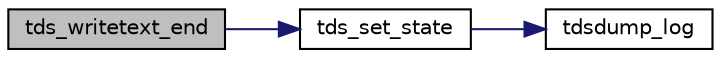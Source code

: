 digraph "tds_writetext_end"
{
 // LATEX_PDF_SIZE
  edge [fontname="Helvetica",fontsize="10",labelfontname="Helvetica",labelfontsize="10"];
  node [fontname="Helvetica",fontsize="10",shape=record];
  rankdir="LR";
  Node1 [label="tds_writetext_end",height=0.2,width=0.4,color="black", fillcolor="grey75", style="filled", fontcolor="black",tooltip="Finish sending writetext data."];
  Node1 -> Node2 [color="midnightblue",fontsize="10",style="solid",fontname="Helvetica"];
  Node2 [label="tds_set_state",height=0.2,width=0.4,color="black", fillcolor="white", style="filled",URL="$a00449.html#a16db200d2281f76fe46fc1cbe37ca9df",tooltip="Set state of TDS connection, with logging and checking."];
  Node2 -> Node3 [color="midnightblue",fontsize="10",style="solid",fontname="Helvetica"];
  Node3 [label="tdsdump_log",height=0.2,width=0.4,color="black", fillcolor="white", style="filled",URL="$a00449.html#ab45c291105027e69836002e1dd586141",tooltip="Write a message to the debug log."];
}
